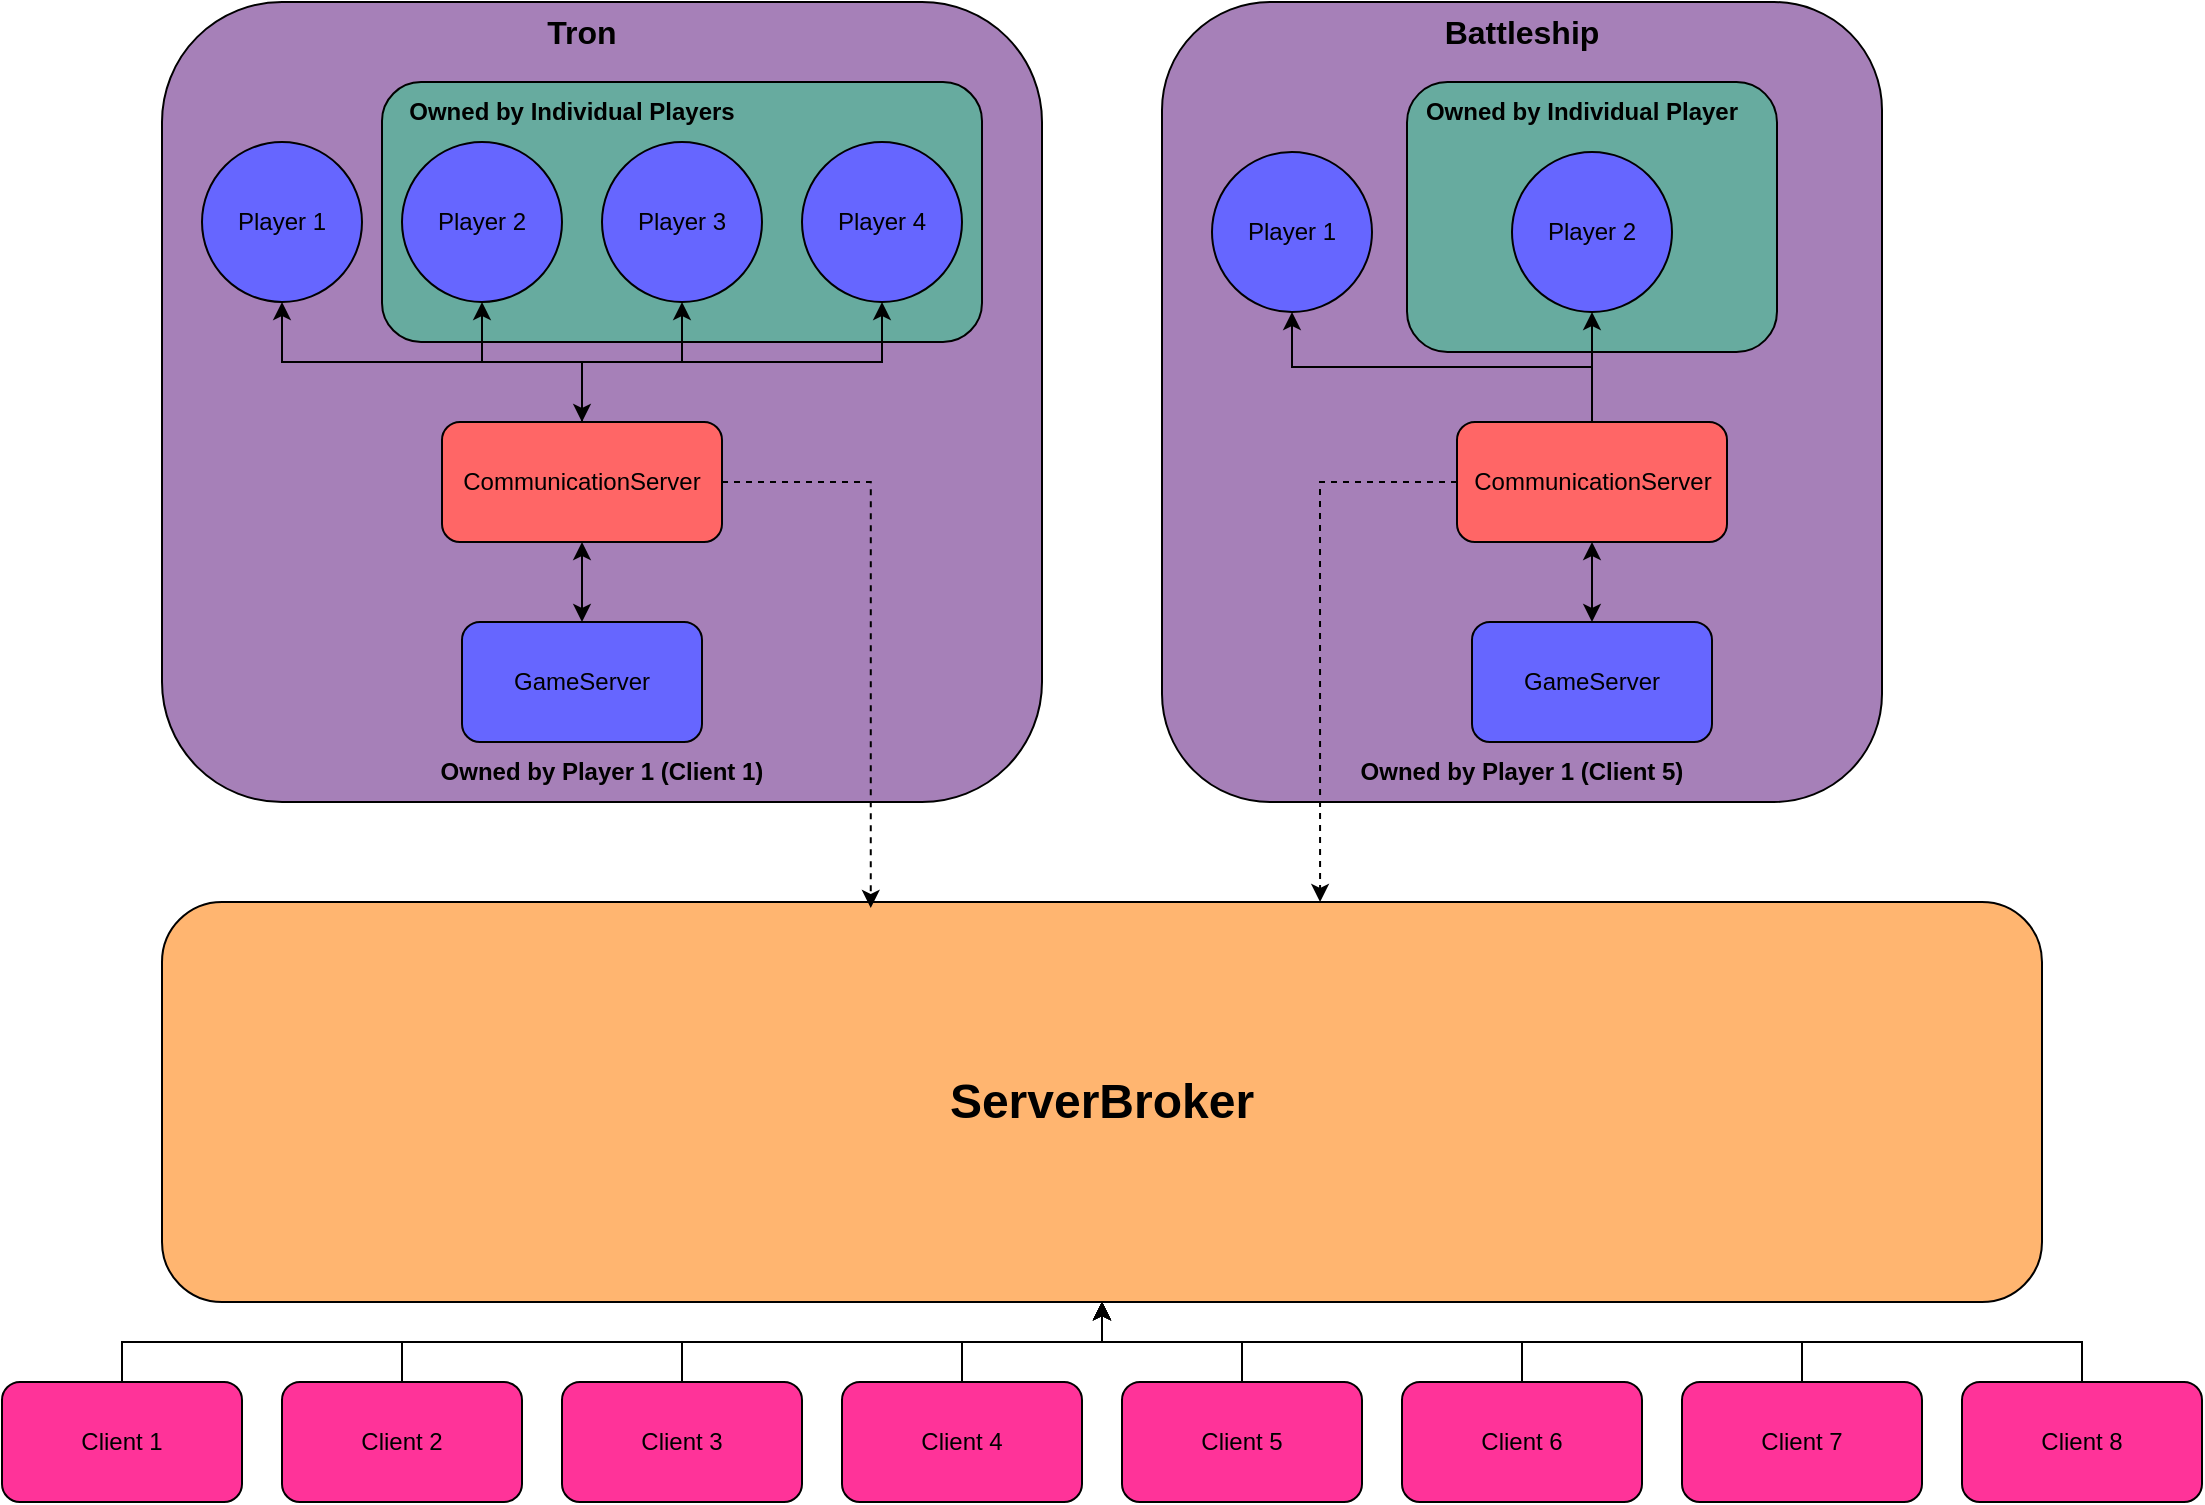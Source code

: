 <mxfile version="26.2.2">
  <diagram name="Page-1" id="VYx0M0j0fv0a2AkuUMyF">
    <mxGraphModel dx="1275" dy="854" grid="1" gridSize="10" guides="1" tooltips="1" connect="1" arrows="1" fold="1" page="1" pageScale="1" pageWidth="850" pageHeight="1100" math="0" shadow="0">
      <root>
        <mxCell id="0" />
        <mxCell id="1" parent="0" />
        <mxCell id="b1mSsga0Eo0aYAT_2aWg-15" value="" style="rounded=1;whiteSpace=wrap;html=1;fillColor=#A680B8;" parent="1" vertex="1">
          <mxGeometry x="690" y="90" width="360" height="400" as="geometry" />
        </mxCell>
        <mxCell id="b1mSsga0Eo0aYAT_2aWg-14" value="" style="rounded=1;whiteSpace=wrap;html=1;fillColor=#A680B8;align=center;" parent="1" vertex="1">
          <mxGeometry x="190" y="90" width="440" height="400" as="geometry" />
        </mxCell>
        <mxCell id="b1mSsga0Eo0aYAT_2aWg-1" value="" style="rounded=1;whiteSpace=wrap;html=1;fillColor=#67AB9F;" parent="1" vertex="1">
          <mxGeometry x="300" y="130" width="300" height="130" as="geometry" />
        </mxCell>
        <mxCell id="A0MI5SSV7Di4h1PPscc3-9" style="edgeStyle=orthogonalEdgeStyle;rounded=0;orthogonalLoop=1;jettySize=auto;html=1;entryX=0.5;entryY=1;entryDx=0;entryDy=0;" parent="1" source="A0MI5SSV7Di4h1PPscc3-1" target="A0MI5SSV7Di4h1PPscc3-6" edge="1">
          <mxGeometry relative="1" as="geometry" />
        </mxCell>
        <mxCell id="A0MI5SSV7Di4h1PPscc3-10" style="edgeStyle=orthogonalEdgeStyle;rounded=0;orthogonalLoop=1;jettySize=auto;html=1;entryX=0.5;entryY=1;entryDx=0;entryDy=0;" parent="1" source="A0MI5SSV7Di4h1PPscc3-1" target="A0MI5SSV7Di4h1PPscc3-5" edge="1">
          <mxGeometry relative="1" as="geometry" />
        </mxCell>
        <mxCell id="A0MI5SSV7Di4h1PPscc3-11" style="edgeStyle=orthogonalEdgeStyle;rounded=0;orthogonalLoop=1;jettySize=auto;html=1;exitX=0.5;exitY=0;exitDx=0;exitDy=0;entryX=0.5;entryY=1;entryDx=0;entryDy=0;" parent="1" source="A0MI5SSV7Di4h1PPscc3-1" target="A0MI5SSV7Di4h1PPscc3-4" edge="1">
          <mxGeometry relative="1" as="geometry" />
        </mxCell>
        <mxCell id="A0MI5SSV7Di4h1PPscc3-13" style="edgeStyle=orthogonalEdgeStyle;rounded=0;orthogonalLoop=1;jettySize=auto;html=1;exitX=0.5;exitY=0;exitDx=0;exitDy=0;entryX=0.5;entryY=1;entryDx=0;entryDy=0;startArrow=classic;startFill=1;" parent="1" source="A0MI5SSV7Di4h1PPscc3-1" target="A0MI5SSV7Di4h1PPscc3-7" edge="1">
          <mxGeometry relative="1" as="geometry">
            <mxPoint x="550" y="270" as="targetPoint" />
          </mxGeometry>
        </mxCell>
        <mxCell id="A0MI5SSV7Di4h1PPscc3-1" value="CommunicationServer" style="rounded=1;whiteSpace=wrap;html=1;fillColor=#FF6666;" parent="1" vertex="1">
          <mxGeometry x="330" y="300" width="140" height="60" as="geometry" />
        </mxCell>
        <mxCell id="A0MI5SSV7Di4h1PPscc3-3" style="edgeStyle=orthogonalEdgeStyle;rounded=0;orthogonalLoop=1;jettySize=auto;html=1;entryX=0.5;entryY=1;entryDx=0;entryDy=0;startArrow=classic;startFill=1;" parent="1" source="A0MI5SSV7Di4h1PPscc3-2" target="A0MI5SSV7Di4h1PPscc3-1" edge="1">
          <mxGeometry relative="1" as="geometry" />
        </mxCell>
        <mxCell id="A0MI5SSV7Di4h1PPscc3-2" value="GameServer" style="rounded=1;whiteSpace=wrap;html=1;fillColor=#6666FF;" parent="1" vertex="1">
          <mxGeometry x="340" y="400" width="120" height="60" as="geometry" />
        </mxCell>
        <mxCell id="A0MI5SSV7Di4h1PPscc3-4" value="Player 1" style="ellipse;whiteSpace=wrap;html=1;aspect=fixed;fillColor=#6666FF;" parent="1" vertex="1">
          <mxGeometry x="210" y="160" width="80" height="80" as="geometry" />
        </mxCell>
        <mxCell id="A0MI5SSV7Di4h1PPscc3-5" value="Player 2" style="ellipse;whiteSpace=wrap;html=1;aspect=fixed;fillColor=#6666FF;" parent="1" vertex="1">
          <mxGeometry x="310" y="160" width="80" height="80" as="geometry" />
        </mxCell>
        <mxCell id="A0MI5SSV7Di4h1PPscc3-6" value="Player 3" style="ellipse;whiteSpace=wrap;html=1;aspect=fixed;fillColor=#6666FF;" parent="1" vertex="1">
          <mxGeometry x="410" y="160" width="80" height="80" as="geometry" />
        </mxCell>
        <mxCell id="A0MI5SSV7Di4h1PPscc3-7" value="Player 4" style="ellipse;whiteSpace=wrap;html=1;aspect=fixed;fillColor=#6666FF;" parent="1" vertex="1">
          <mxGeometry x="510" y="160" width="80" height="80" as="geometry" />
        </mxCell>
        <mxCell id="b1mSsga0Eo0aYAT_2aWg-2" value="" style="rounded=1;whiteSpace=wrap;html=1;fillColor=#67AB9F;" parent="1" vertex="1">
          <mxGeometry x="812.5" y="130" width="185" height="135" as="geometry" />
        </mxCell>
        <mxCell id="b1mSsga0Eo0aYAT_2aWg-4" style="edgeStyle=orthogonalEdgeStyle;rounded=0;orthogonalLoop=1;jettySize=auto;html=1;entryX=0.5;entryY=1;entryDx=0;entryDy=0;" parent="1" source="b1mSsga0Eo0aYAT_2aWg-7" target="b1mSsga0Eo0aYAT_2aWg-11" edge="1">
          <mxGeometry relative="1" as="geometry" />
        </mxCell>
        <mxCell id="b1mSsga0Eo0aYAT_2aWg-5" style="edgeStyle=orthogonalEdgeStyle;rounded=0;orthogonalLoop=1;jettySize=auto;html=1;exitX=0.5;exitY=0;exitDx=0;exitDy=0;entryX=0.5;entryY=1;entryDx=0;entryDy=0;" parent="1" source="b1mSsga0Eo0aYAT_2aWg-7" target="b1mSsga0Eo0aYAT_2aWg-10" edge="1">
          <mxGeometry relative="1" as="geometry" />
        </mxCell>
        <mxCell id="b1mSsga0Eo0aYAT_2aWg-7" value="CommunicationServer" style="rounded=1;whiteSpace=wrap;html=1;fillColor=#FF6666;" parent="1" vertex="1">
          <mxGeometry x="837.5" y="300" width="135" height="60" as="geometry" />
        </mxCell>
        <mxCell id="b1mSsga0Eo0aYAT_2aWg-8" style="edgeStyle=orthogonalEdgeStyle;rounded=0;orthogonalLoop=1;jettySize=auto;html=1;entryX=0.5;entryY=1;entryDx=0;entryDy=0;startArrow=classic;startFill=1;" parent="1" source="b1mSsga0Eo0aYAT_2aWg-9" target="b1mSsga0Eo0aYAT_2aWg-7" edge="1">
          <mxGeometry relative="1" as="geometry" />
        </mxCell>
        <mxCell id="b1mSsga0Eo0aYAT_2aWg-9" value="GameServer" style="rounded=1;whiteSpace=wrap;html=1;fillColor=#6666FF;" parent="1" vertex="1">
          <mxGeometry x="845" y="400" width="120" height="60" as="geometry" />
        </mxCell>
        <mxCell id="b1mSsga0Eo0aYAT_2aWg-10" value="Player 1" style="ellipse;whiteSpace=wrap;html=1;aspect=fixed;fillColor=#6666FF;" parent="1" vertex="1">
          <mxGeometry x="715" y="165" width="80" height="80" as="geometry" />
        </mxCell>
        <mxCell id="b1mSsga0Eo0aYAT_2aWg-11" value="Player 2" style="ellipse;whiteSpace=wrap;html=1;aspect=fixed;fillColor=#6666FF;" parent="1" vertex="1">
          <mxGeometry x="865" y="165" width="80" height="80" as="geometry" />
        </mxCell>
        <mxCell id="b1mSsga0Eo0aYAT_2aWg-16" value="&lt;font style=&quot;font-size: 24px;&quot;&gt;&lt;b&gt;ServerBroker&lt;/b&gt;&lt;/font&gt;" style="rounded=1;whiteSpace=wrap;html=1;fillColor=#FFB570;" parent="1" vertex="1">
          <mxGeometry x="190" y="540" width="940" height="200" as="geometry" />
        </mxCell>
        <mxCell id="b1mSsga0Eo0aYAT_2aWg-19" style="edgeStyle=orthogonalEdgeStyle;rounded=0;orthogonalLoop=1;jettySize=auto;html=1;entryX=0.616;entryY=0;entryDx=0;entryDy=0;entryPerimeter=0;dashed=1;" parent="1" source="b1mSsga0Eo0aYAT_2aWg-7" target="b1mSsga0Eo0aYAT_2aWg-16" edge="1">
          <mxGeometry relative="1" as="geometry">
            <Array as="points">
              <mxPoint x="769" y="330" />
            </Array>
          </mxGeometry>
        </mxCell>
        <mxCell id="b1mSsga0Eo0aYAT_2aWg-20" style="edgeStyle=orthogonalEdgeStyle;rounded=0;orthogonalLoop=1;jettySize=auto;html=1;entryX=0.377;entryY=0.015;entryDx=0;entryDy=0;entryPerimeter=0;dashed=1;" parent="1" source="A0MI5SSV7Di4h1PPscc3-1" target="b1mSsga0Eo0aYAT_2aWg-16" edge="1">
          <mxGeometry relative="1" as="geometry">
            <Array as="points">
              <mxPoint x="544" y="330" />
            </Array>
          </mxGeometry>
        </mxCell>
        <mxCell id="b1mSsga0Eo0aYAT_2aWg-33" style="edgeStyle=orthogonalEdgeStyle;rounded=0;orthogonalLoop=1;jettySize=auto;html=1;" parent="1" source="b1mSsga0Eo0aYAT_2aWg-21" target="b1mSsga0Eo0aYAT_2aWg-16" edge="1">
          <mxGeometry relative="1" as="geometry" />
        </mxCell>
        <mxCell id="b1mSsga0Eo0aYAT_2aWg-21" value="Client 1" style="rounded=1;whiteSpace=wrap;html=1;fillColor=#FF3399;" parent="1" vertex="1">
          <mxGeometry x="110" y="780" width="120" height="60" as="geometry" />
        </mxCell>
        <mxCell id="b1mSsga0Eo0aYAT_2aWg-34" style="edgeStyle=orthogonalEdgeStyle;rounded=0;orthogonalLoop=1;jettySize=auto;html=1;entryX=0.5;entryY=1;entryDx=0;entryDy=0;" parent="1" source="b1mSsga0Eo0aYAT_2aWg-22" target="b1mSsga0Eo0aYAT_2aWg-16" edge="1">
          <mxGeometry relative="1" as="geometry" />
        </mxCell>
        <mxCell id="b1mSsga0Eo0aYAT_2aWg-22" value="Client 2" style="rounded=1;whiteSpace=wrap;html=1;fillColor=#FF3399;" parent="1" vertex="1">
          <mxGeometry x="250" y="780" width="120" height="60" as="geometry" />
        </mxCell>
        <mxCell id="b1mSsga0Eo0aYAT_2aWg-32" style="edgeStyle=orthogonalEdgeStyle;rounded=0;orthogonalLoop=1;jettySize=auto;html=1;entryX=0.5;entryY=1;entryDx=0;entryDy=0;" parent="1" source="b1mSsga0Eo0aYAT_2aWg-23" target="b1mSsga0Eo0aYAT_2aWg-16" edge="1">
          <mxGeometry relative="1" as="geometry" />
        </mxCell>
        <mxCell id="b1mSsga0Eo0aYAT_2aWg-23" value="Client 3" style="rounded=1;whiteSpace=wrap;html=1;fillColor=#FF3399;" parent="1" vertex="1">
          <mxGeometry x="390" y="780" width="120" height="60" as="geometry" />
        </mxCell>
        <mxCell id="b1mSsga0Eo0aYAT_2aWg-36" style="edgeStyle=orthogonalEdgeStyle;rounded=0;orthogonalLoop=1;jettySize=auto;html=1;entryX=0.5;entryY=1;entryDx=0;entryDy=0;" parent="1" source="b1mSsga0Eo0aYAT_2aWg-24" target="b1mSsga0Eo0aYAT_2aWg-16" edge="1">
          <mxGeometry relative="1" as="geometry" />
        </mxCell>
        <mxCell id="b1mSsga0Eo0aYAT_2aWg-24" value="Client 4" style="rounded=1;whiteSpace=wrap;html=1;fillColor=#FF3399;" parent="1" vertex="1">
          <mxGeometry x="530" y="780" width="120" height="60" as="geometry" />
        </mxCell>
        <mxCell id="b1mSsga0Eo0aYAT_2aWg-35" style="edgeStyle=orthogonalEdgeStyle;rounded=0;orthogonalLoop=1;jettySize=auto;html=1;entryX=0.5;entryY=1;entryDx=0;entryDy=0;" parent="1" source="b1mSsga0Eo0aYAT_2aWg-25" target="b1mSsga0Eo0aYAT_2aWg-16" edge="1">
          <mxGeometry relative="1" as="geometry" />
        </mxCell>
        <mxCell id="b1mSsga0Eo0aYAT_2aWg-25" value="Client 5" style="rounded=1;whiteSpace=wrap;html=1;fillColor=#FF3399;" parent="1" vertex="1">
          <mxGeometry x="670" y="780" width="120" height="60" as="geometry" />
        </mxCell>
        <mxCell id="b1mSsga0Eo0aYAT_2aWg-37" style="edgeStyle=orthogonalEdgeStyle;rounded=0;orthogonalLoop=1;jettySize=auto;html=1;entryX=0.5;entryY=1;entryDx=0;entryDy=0;" parent="1" source="b1mSsga0Eo0aYAT_2aWg-26" target="b1mSsga0Eo0aYAT_2aWg-16" edge="1">
          <mxGeometry relative="1" as="geometry" />
        </mxCell>
        <mxCell id="b1mSsga0Eo0aYAT_2aWg-26" value="Client 6" style="rounded=1;whiteSpace=wrap;html=1;fillColor=#FF3399;" parent="1" vertex="1">
          <mxGeometry x="810" y="780" width="120" height="60" as="geometry" />
        </mxCell>
        <mxCell id="b1mSsga0Eo0aYAT_2aWg-38" style="edgeStyle=orthogonalEdgeStyle;rounded=0;orthogonalLoop=1;jettySize=auto;html=1;entryX=0.5;entryY=1;entryDx=0;entryDy=0;" parent="1" source="b1mSsga0Eo0aYAT_2aWg-27" target="b1mSsga0Eo0aYAT_2aWg-16" edge="1">
          <mxGeometry relative="1" as="geometry" />
        </mxCell>
        <mxCell id="b1mSsga0Eo0aYAT_2aWg-27" value="Client 7" style="rounded=1;whiteSpace=wrap;html=1;fillColor=#FF3399;" parent="1" vertex="1">
          <mxGeometry x="950" y="780" width="120" height="60" as="geometry" />
        </mxCell>
        <mxCell id="b1mSsga0Eo0aYAT_2aWg-39" style="edgeStyle=orthogonalEdgeStyle;rounded=0;orthogonalLoop=1;jettySize=auto;html=1;entryX=0.5;entryY=1;entryDx=0;entryDy=0;" parent="1" source="b1mSsga0Eo0aYAT_2aWg-28" target="b1mSsga0Eo0aYAT_2aWg-16" edge="1">
          <mxGeometry relative="1" as="geometry" />
        </mxCell>
        <mxCell id="b1mSsga0Eo0aYAT_2aWg-28" value="Client 8" style="rounded=1;whiteSpace=wrap;html=1;fillColor=#FF3399;" parent="1" vertex="1">
          <mxGeometry x="1090" y="780" width="120" height="60" as="geometry" />
        </mxCell>
        <mxCell id="5QcX_ISdIt8x2HB9zLVt-3" value="&lt;b&gt;Owned by Player 1 (Client 1)&lt;/b&gt;" style="text;html=1;align=center;verticalAlign=middle;whiteSpace=wrap;rounded=0;" parent="1" vertex="1">
          <mxGeometry x="305" y="460" width="210" height="30" as="geometry" />
        </mxCell>
        <mxCell id="5QcX_ISdIt8x2HB9zLVt-4" value="&lt;b&gt;Owned by Player 1&amp;nbsp;&lt;/b&gt;&lt;b style=&quot;background-color: transparent; color: light-dark(rgb(0, 0, 0), rgb(255, 255, 255));&quot;&gt;(Client 5)&lt;/b&gt;" style="text;html=1;align=center;verticalAlign=middle;whiteSpace=wrap;rounded=0;" parent="1" vertex="1">
          <mxGeometry x="765" y="460" width="210" height="30" as="geometry" />
        </mxCell>
        <mxCell id="5QcX_ISdIt8x2HB9zLVt-5" value="&lt;b&gt;Owned by Individual Players&lt;/b&gt;" style="text;html=1;align=center;verticalAlign=middle;whiteSpace=wrap;rounded=0;" parent="1" vertex="1">
          <mxGeometry x="300" y="130" width="190" height="30" as="geometry" />
        </mxCell>
        <mxCell id="5QcX_ISdIt8x2HB9zLVt-6" value="&lt;b&gt;Owned by Individual Player&lt;/b&gt;" style="text;html=1;align=center;verticalAlign=middle;whiteSpace=wrap;rounded=0;" parent="1" vertex="1">
          <mxGeometry x="805" y="130" width="190" height="30" as="geometry" />
        </mxCell>
        <mxCell id="5QcX_ISdIt8x2HB9zLVt-8" value="&lt;b&gt;&lt;font style=&quot;font-size: 16px;&quot;&gt;Tron&lt;/font&gt;&lt;/b&gt;" style="text;html=1;align=center;verticalAlign=middle;whiteSpace=wrap;rounded=0;" parent="1" vertex="1">
          <mxGeometry x="370" y="90" width="60" height="30" as="geometry" />
        </mxCell>
        <mxCell id="5QcX_ISdIt8x2HB9zLVt-9" value="&lt;b&gt;&lt;font style=&quot;font-size: 16px;&quot;&gt;Battleship&lt;/font&gt;&lt;/b&gt;" style="text;html=1;align=center;verticalAlign=middle;whiteSpace=wrap;rounded=0;" parent="1" vertex="1">
          <mxGeometry x="781.25" y="90" width="177.5" height="30" as="geometry" />
        </mxCell>
      </root>
    </mxGraphModel>
  </diagram>
</mxfile>
